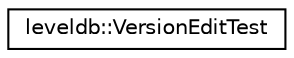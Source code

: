 digraph "Graphical Class Hierarchy"
{
  edge [fontname="Helvetica",fontsize="10",labelfontname="Helvetica",labelfontsize="10"];
  node [fontname="Helvetica",fontsize="10",shape=record];
  rankdir="LR";
  Node1 [label="leveldb::VersionEditTest",height=0.2,width=0.4,color="black", fillcolor="white", style="filled",URL="$classleveldb_1_1_version_edit_test.html"];
}
